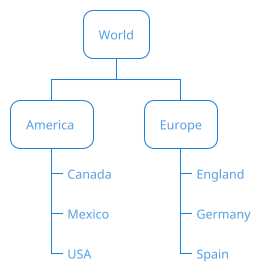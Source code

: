 ' Do not edit
' Theme Gallery
' autogenerated by script
'
@startwbs
!$PUML_OUTLINE = "true"
!$PUML_MODE = "dark"
!theme cloudscape-design
* World
** America 
***_ Canada 
***_ Mexico
***_ USA
** Europe
***_  England
***_  Germany
***_  Spain
@endwbs
